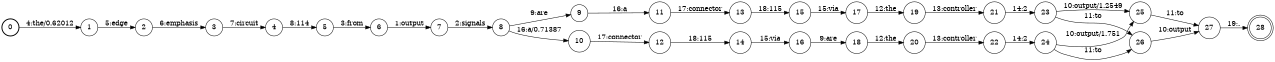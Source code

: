 digraph FST {
rankdir = LR;
size = "8.5,11";
label = "";
center = 1;
orientation = Portrait;
ranksep = "0.4";
nodesep = "0.25";
0 [label = "0", shape = circle, style = bold, fontsize = 14]
	0 -> 1 [label = "4:the/0.62012", fontsize = 14];
1 [label = "1", shape = circle, style = solid, fontsize = 14]
	1 -> 2 [label = "5:edge", fontsize = 14];
2 [label = "2", shape = circle, style = solid, fontsize = 14]
	2 -> 3 [label = "6:emphasis", fontsize = 14];
3 [label = "3", shape = circle, style = solid, fontsize = 14]
	3 -> 4 [label = "7:circuit", fontsize = 14];
4 [label = "4", shape = circle, style = solid, fontsize = 14]
	4 -> 5 [label = "8:114", fontsize = 14];
5 [label = "5", shape = circle, style = solid, fontsize = 14]
	5 -> 6 [label = "3:from", fontsize = 14];
6 [label = "6", shape = circle, style = solid, fontsize = 14]
	6 -> 7 [label = "1:output", fontsize = 14];
7 [label = "7", shape = circle, style = solid, fontsize = 14]
	7 -> 8 [label = "2:signals", fontsize = 14];
8 [label = "8", shape = circle, style = solid, fontsize = 14]
	8 -> 9 [label = "9:are", fontsize = 14];
	8 -> 10 [label = "16:a/0.71387", fontsize = 14];
9 [label = "9", shape = circle, style = solid, fontsize = 14]
	9 -> 11 [label = "16:a", fontsize = 14];
10 [label = "10", shape = circle, style = solid, fontsize = 14]
	10 -> 12 [label = "17:connector", fontsize = 14];
11 [label = "11", shape = circle, style = solid, fontsize = 14]
	11 -> 13 [label = "17:connector", fontsize = 14];
12 [label = "12", shape = circle, style = solid, fontsize = 14]
	12 -> 14 [label = "18:115", fontsize = 14];
13 [label = "13", shape = circle, style = solid, fontsize = 14]
	13 -> 15 [label = "18:115", fontsize = 14];
14 [label = "14", shape = circle, style = solid, fontsize = 14]
	14 -> 16 [label = "15:via", fontsize = 14];
15 [label = "15", shape = circle, style = solid, fontsize = 14]
	15 -> 17 [label = "15:via", fontsize = 14];
16 [label = "16", shape = circle, style = solid, fontsize = 14]
	16 -> 18 [label = "9:are", fontsize = 14];
17 [label = "17", shape = circle, style = solid, fontsize = 14]
	17 -> 19 [label = "12:the", fontsize = 14];
18 [label = "18", shape = circle, style = solid, fontsize = 14]
	18 -> 20 [label = "12:the", fontsize = 14];
19 [label = "19", shape = circle, style = solid, fontsize = 14]
	19 -> 21 [label = "13:controller", fontsize = 14];
20 [label = "20", shape = circle, style = solid, fontsize = 14]
	20 -> 22 [label = "13:controller", fontsize = 14];
21 [label = "21", shape = circle, style = solid, fontsize = 14]
	21 -> 23 [label = "14:2", fontsize = 14];
22 [label = "22", shape = circle, style = solid, fontsize = 14]
	22 -> 24 [label = "14:2", fontsize = 14];
23 [label = "23", shape = circle, style = solid, fontsize = 14]
	23 -> 25 [label = "10:output/1.2549", fontsize = 14];
	23 -> 26 [label = "11:to", fontsize = 14];
24 [label = "24", shape = circle, style = solid, fontsize = 14]
	24 -> 25 [label = "10:output/1.751", fontsize = 14];
	24 -> 26 [label = "11:to", fontsize = 14];
25 [label = "25", shape = circle, style = solid, fontsize = 14]
	25 -> 27 [label = "11:to", fontsize = 14];
26 [label = "26", shape = circle, style = solid, fontsize = 14]
	26 -> 27 [label = "10:output", fontsize = 14];
27 [label = "27", shape = circle, style = solid, fontsize = 14]
	27 -> 28 [label = "19:.", fontsize = 14];
28 [label = "28", shape = doublecircle, style = solid, fontsize = 14]
}
